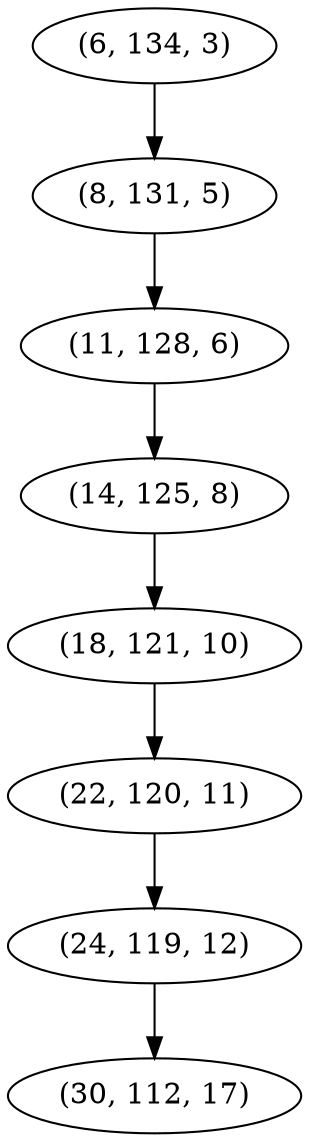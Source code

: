 digraph tree {
    "(6, 134, 3)";
    "(8, 131, 5)";
    "(11, 128, 6)";
    "(14, 125, 8)";
    "(18, 121, 10)";
    "(22, 120, 11)";
    "(24, 119, 12)";
    "(30, 112, 17)";
    "(6, 134, 3)" -> "(8, 131, 5)";
    "(8, 131, 5)" -> "(11, 128, 6)";
    "(11, 128, 6)" -> "(14, 125, 8)";
    "(14, 125, 8)" -> "(18, 121, 10)";
    "(18, 121, 10)" -> "(22, 120, 11)";
    "(22, 120, 11)" -> "(24, 119, 12)";
    "(24, 119, 12)" -> "(30, 112, 17)";
}
